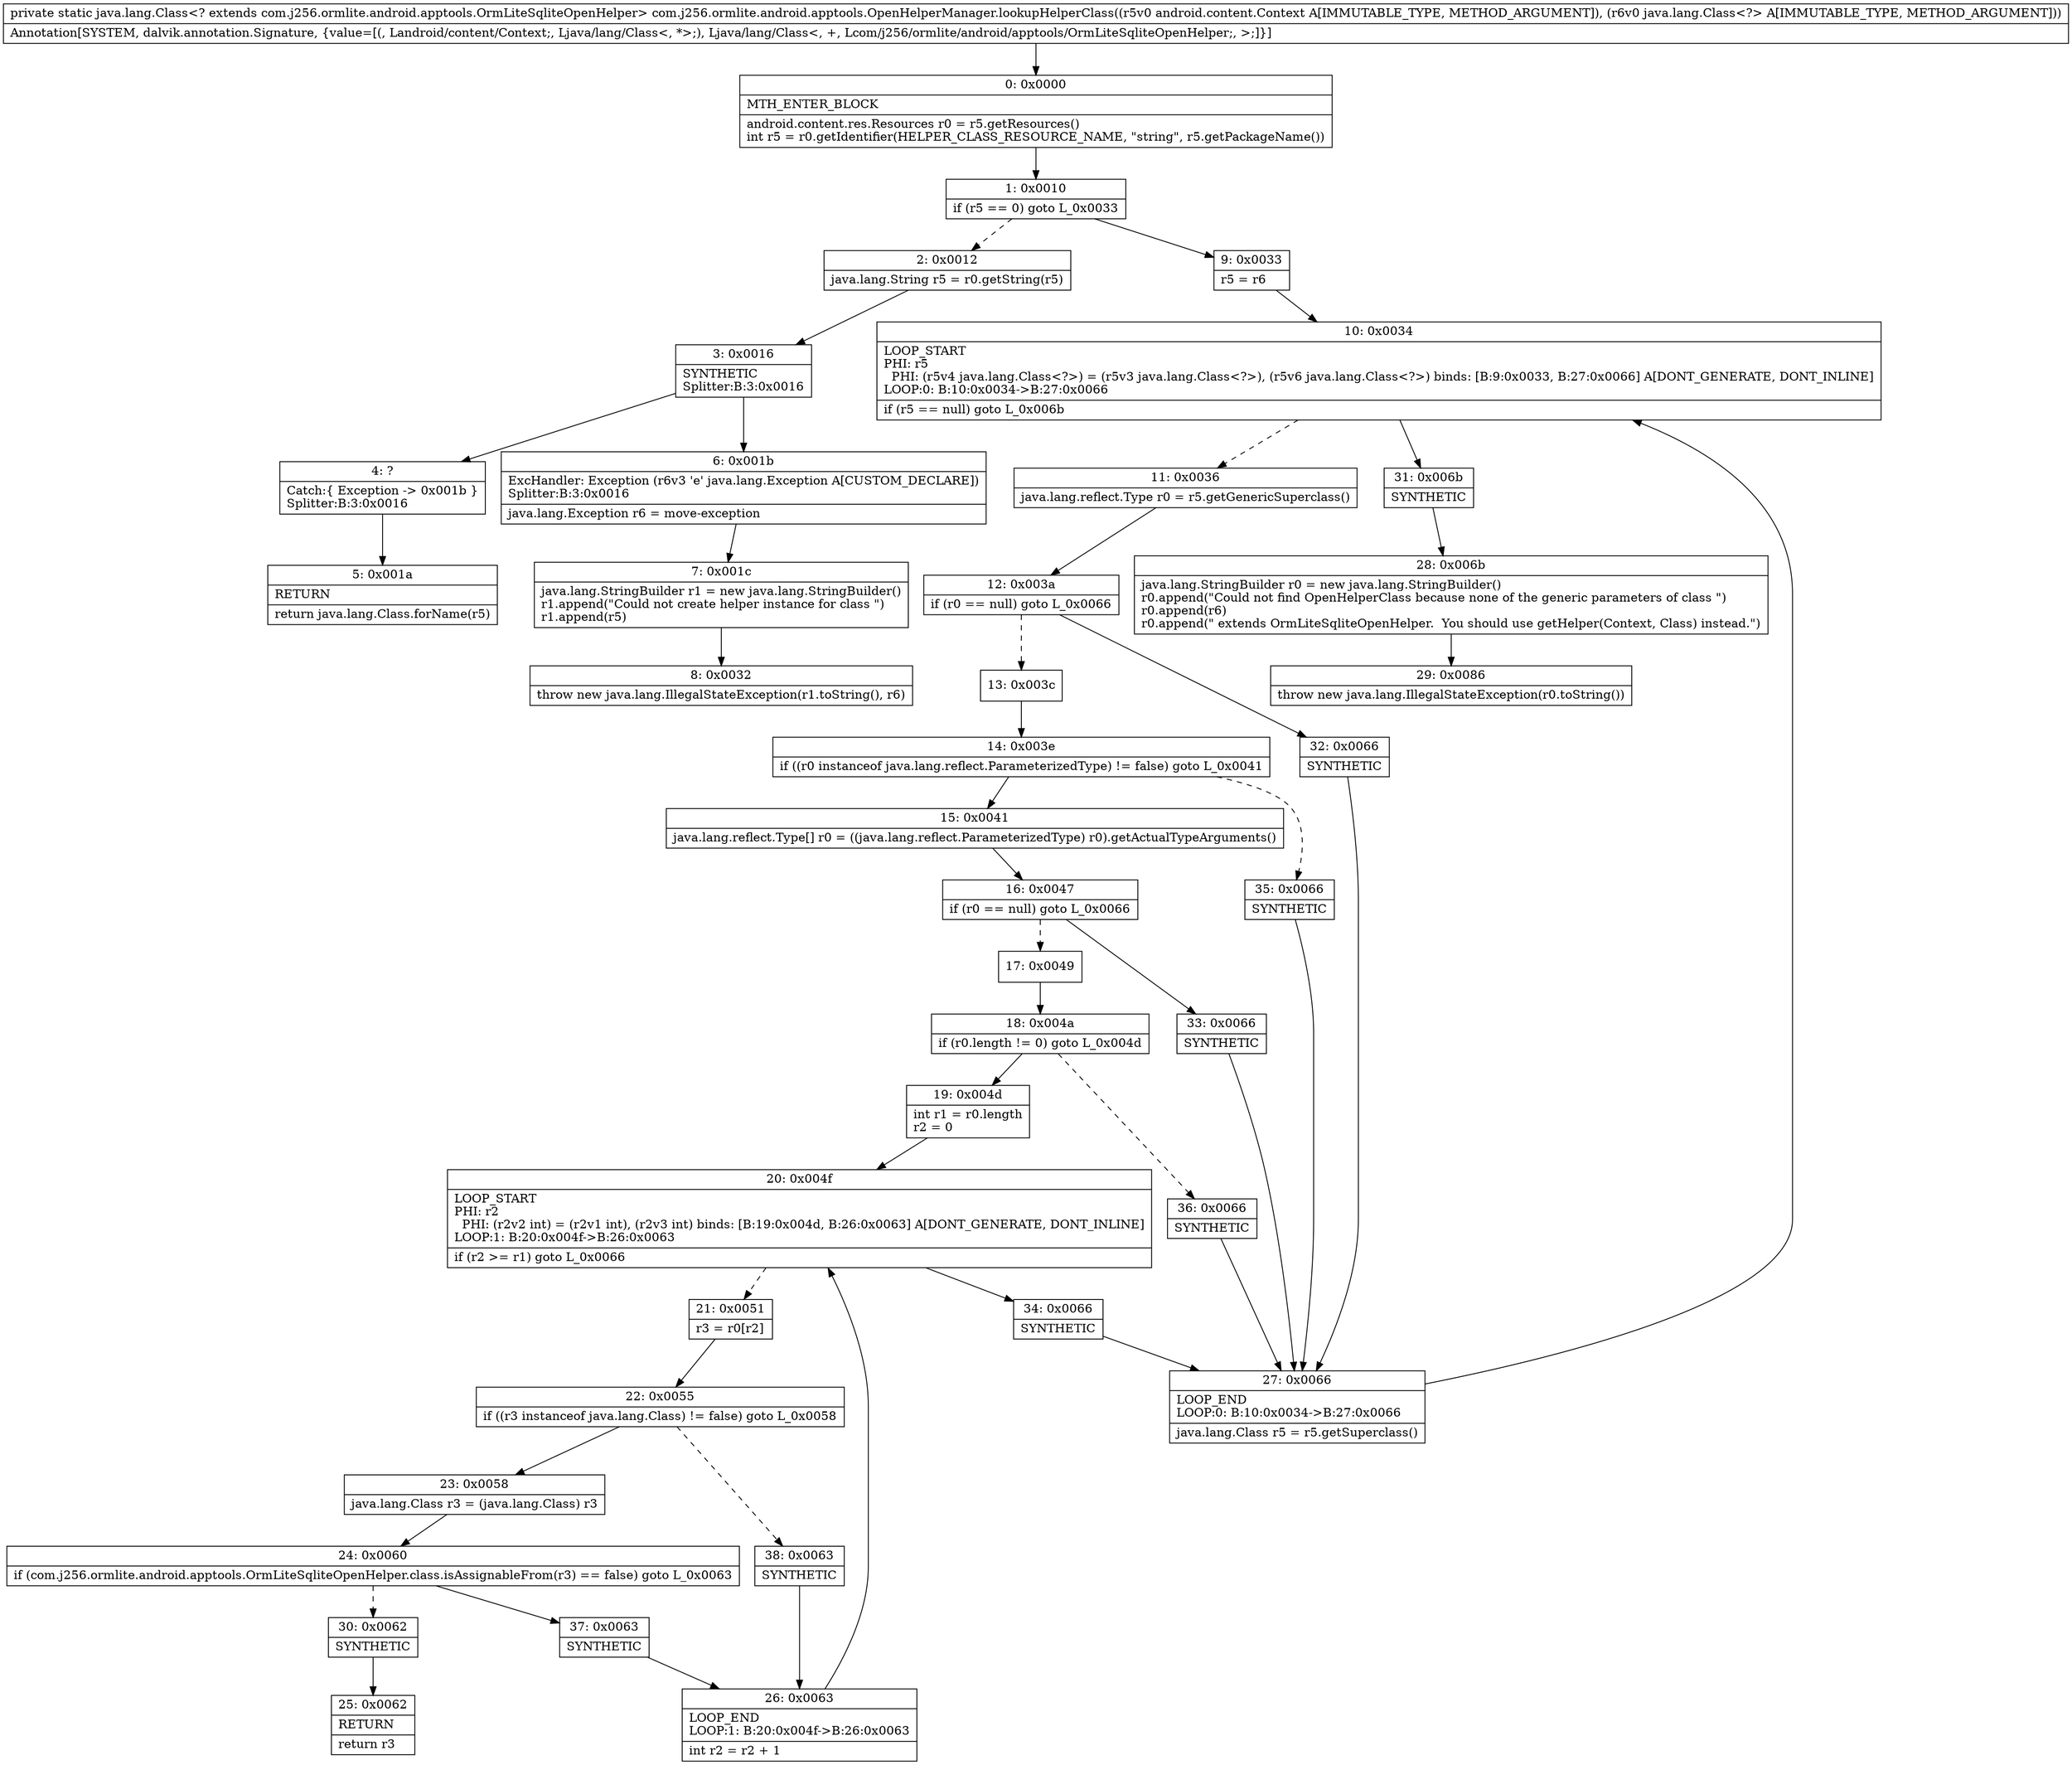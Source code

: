 digraph "CFG forcom.j256.ormlite.android.apptools.OpenHelperManager.lookupHelperClass(Landroid\/content\/Context;Ljava\/lang\/Class;)Ljava\/lang\/Class;" {
Node_0 [shape=record,label="{0\:\ 0x0000|MTH_ENTER_BLOCK\l|android.content.res.Resources r0 = r5.getResources()\lint r5 = r0.getIdentifier(HELPER_CLASS_RESOURCE_NAME, \"string\", r5.getPackageName())\l}"];
Node_1 [shape=record,label="{1\:\ 0x0010|if (r5 == 0) goto L_0x0033\l}"];
Node_2 [shape=record,label="{2\:\ 0x0012|java.lang.String r5 = r0.getString(r5)\l}"];
Node_3 [shape=record,label="{3\:\ 0x0016|SYNTHETIC\lSplitter:B:3:0x0016\l}"];
Node_4 [shape=record,label="{4\:\ ?|Catch:\{ Exception \-\> 0x001b \}\lSplitter:B:3:0x0016\l}"];
Node_5 [shape=record,label="{5\:\ 0x001a|RETURN\l|return java.lang.Class.forName(r5)\l}"];
Node_6 [shape=record,label="{6\:\ 0x001b|ExcHandler: Exception (r6v3 'e' java.lang.Exception A[CUSTOM_DECLARE])\lSplitter:B:3:0x0016\l|java.lang.Exception r6 = move\-exception\l}"];
Node_7 [shape=record,label="{7\:\ 0x001c|java.lang.StringBuilder r1 = new java.lang.StringBuilder()\lr1.append(\"Could not create helper instance for class \")\lr1.append(r5)\l}"];
Node_8 [shape=record,label="{8\:\ 0x0032|throw new java.lang.IllegalStateException(r1.toString(), r6)\l}"];
Node_9 [shape=record,label="{9\:\ 0x0033|r5 = r6\l}"];
Node_10 [shape=record,label="{10\:\ 0x0034|LOOP_START\lPHI: r5 \l  PHI: (r5v4 java.lang.Class\<?\>) = (r5v3 java.lang.Class\<?\>), (r5v6 java.lang.Class\<?\>) binds: [B:9:0x0033, B:27:0x0066] A[DONT_GENERATE, DONT_INLINE]\lLOOP:0: B:10:0x0034\-\>B:27:0x0066\l|if (r5 == null) goto L_0x006b\l}"];
Node_11 [shape=record,label="{11\:\ 0x0036|java.lang.reflect.Type r0 = r5.getGenericSuperclass()\l}"];
Node_12 [shape=record,label="{12\:\ 0x003a|if (r0 == null) goto L_0x0066\l}"];
Node_13 [shape=record,label="{13\:\ 0x003c}"];
Node_14 [shape=record,label="{14\:\ 0x003e|if ((r0 instanceof java.lang.reflect.ParameterizedType) != false) goto L_0x0041\l}"];
Node_15 [shape=record,label="{15\:\ 0x0041|java.lang.reflect.Type[] r0 = ((java.lang.reflect.ParameterizedType) r0).getActualTypeArguments()\l}"];
Node_16 [shape=record,label="{16\:\ 0x0047|if (r0 == null) goto L_0x0066\l}"];
Node_17 [shape=record,label="{17\:\ 0x0049}"];
Node_18 [shape=record,label="{18\:\ 0x004a|if (r0.length != 0) goto L_0x004d\l}"];
Node_19 [shape=record,label="{19\:\ 0x004d|int r1 = r0.length\lr2 = 0\l}"];
Node_20 [shape=record,label="{20\:\ 0x004f|LOOP_START\lPHI: r2 \l  PHI: (r2v2 int) = (r2v1 int), (r2v3 int) binds: [B:19:0x004d, B:26:0x0063] A[DONT_GENERATE, DONT_INLINE]\lLOOP:1: B:20:0x004f\-\>B:26:0x0063\l|if (r2 \>= r1) goto L_0x0066\l}"];
Node_21 [shape=record,label="{21\:\ 0x0051|r3 = r0[r2]\l}"];
Node_22 [shape=record,label="{22\:\ 0x0055|if ((r3 instanceof java.lang.Class) != false) goto L_0x0058\l}"];
Node_23 [shape=record,label="{23\:\ 0x0058|java.lang.Class r3 = (java.lang.Class) r3\l}"];
Node_24 [shape=record,label="{24\:\ 0x0060|if (com.j256.ormlite.android.apptools.OrmLiteSqliteOpenHelper.class.isAssignableFrom(r3) == false) goto L_0x0063\l}"];
Node_25 [shape=record,label="{25\:\ 0x0062|RETURN\l|return r3\l}"];
Node_26 [shape=record,label="{26\:\ 0x0063|LOOP_END\lLOOP:1: B:20:0x004f\-\>B:26:0x0063\l|int r2 = r2 + 1\l}"];
Node_27 [shape=record,label="{27\:\ 0x0066|LOOP_END\lLOOP:0: B:10:0x0034\-\>B:27:0x0066\l|java.lang.Class r5 = r5.getSuperclass()\l}"];
Node_28 [shape=record,label="{28\:\ 0x006b|java.lang.StringBuilder r0 = new java.lang.StringBuilder()\lr0.append(\"Could not find OpenHelperClass because none of the generic parameters of class \")\lr0.append(r6)\lr0.append(\" extends OrmLiteSqliteOpenHelper.  You should use getHelper(Context, Class) instead.\")\l}"];
Node_29 [shape=record,label="{29\:\ 0x0086|throw new java.lang.IllegalStateException(r0.toString())\l}"];
Node_30 [shape=record,label="{30\:\ 0x0062|SYNTHETIC\l}"];
Node_31 [shape=record,label="{31\:\ 0x006b|SYNTHETIC\l}"];
Node_32 [shape=record,label="{32\:\ 0x0066|SYNTHETIC\l}"];
Node_33 [shape=record,label="{33\:\ 0x0066|SYNTHETIC\l}"];
Node_34 [shape=record,label="{34\:\ 0x0066|SYNTHETIC\l}"];
Node_35 [shape=record,label="{35\:\ 0x0066|SYNTHETIC\l}"];
Node_36 [shape=record,label="{36\:\ 0x0066|SYNTHETIC\l}"];
Node_37 [shape=record,label="{37\:\ 0x0063|SYNTHETIC\l}"];
Node_38 [shape=record,label="{38\:\ 0x0063|SYNTHETIC\l}"];
MethodNode[shape=record,label="{private static java.lang.Class\<? extends com.j256.ormlite.android.apptools.OrmLiteSqliteOpenHelper\> com.j256.ormlite.android.apptools.OpenHelperManager.lookupHelperClass((r5v0 android.content.Context A[IMMUTABLE_TYPE, METHOD_ARGUMENT]), (r6v0 java.lang.Class\<?\> A[IMMUTABLE_TYPE, METHOD_ARGUMENT]))  | Annotation[SYSTEM, dalvik.annotation.Signature, \{value=[(, Landroid\/content\/Context;, Ljava\/lang\/Class\<, *\>;), Ljava\/lang\/Class\<, +, Lcom\/j256\/ormlite\/android\/apptools\/OrmLiteSqliteOpenHelper;, \>;]\}]\l}"];
MethodNode -> Node_0;
Node_0 -> Node_1;
Node_1 -> Node_2[style=dashed];
Node_1 -> Node_9;
Node_2 -> Node_3;
Node_3 -> Node_4;
Node_3 -> Node_6;
Node_4 -> Node_5;
Node_6 -> Node_7;
Node_7 -> Node_8;
Node_9 -> Node_10;
Node_10 -> Node_11[style=dashed];
Node_10 -> Node_31;
Node_11 -> Node_12;
Node_12 -> Node_13[style=dashed];
Node_12 -> Node_32;
Node_13 -> Node_14;
Node_14 -> Node_15;
Node_14 -> Node_35[style=dashed];
Node_15 -> Node_16;
Node_16 -> Node_17[style=dashed];
Node_16 -> Node_33;
Node_17 -> Node_18;
Node_18 -> Node_19;
Node_18 -> Node_36[style=dashed];
Node_19 -> Node_20;
Node_20 -> Node_21[style=dashed];
Node_20 -> Node_34;
Node_21 -> Node_22;
Node_22 -> Node_23;
Node_22 -> Node_38[style=dashed];
Node_23 -> Node_24;
Node_24 -> Node_30[style=dashed];
Node_24 -> Node_37;
Node_26 -> Node_20;
Node_27 -> Node_10;
Node_28 -> Node_29;
Node_30 -> Node_25;
Node_31 -> Node_28;
Node_32 -> Node_27;
Node_33 -> Node_27;
Node_34 -> Node_27;
Node_35 -> Node_27;
Node_36 -> Node_27;
Node_37 -> Node_26;
Node_38 -> Node_26;
}

